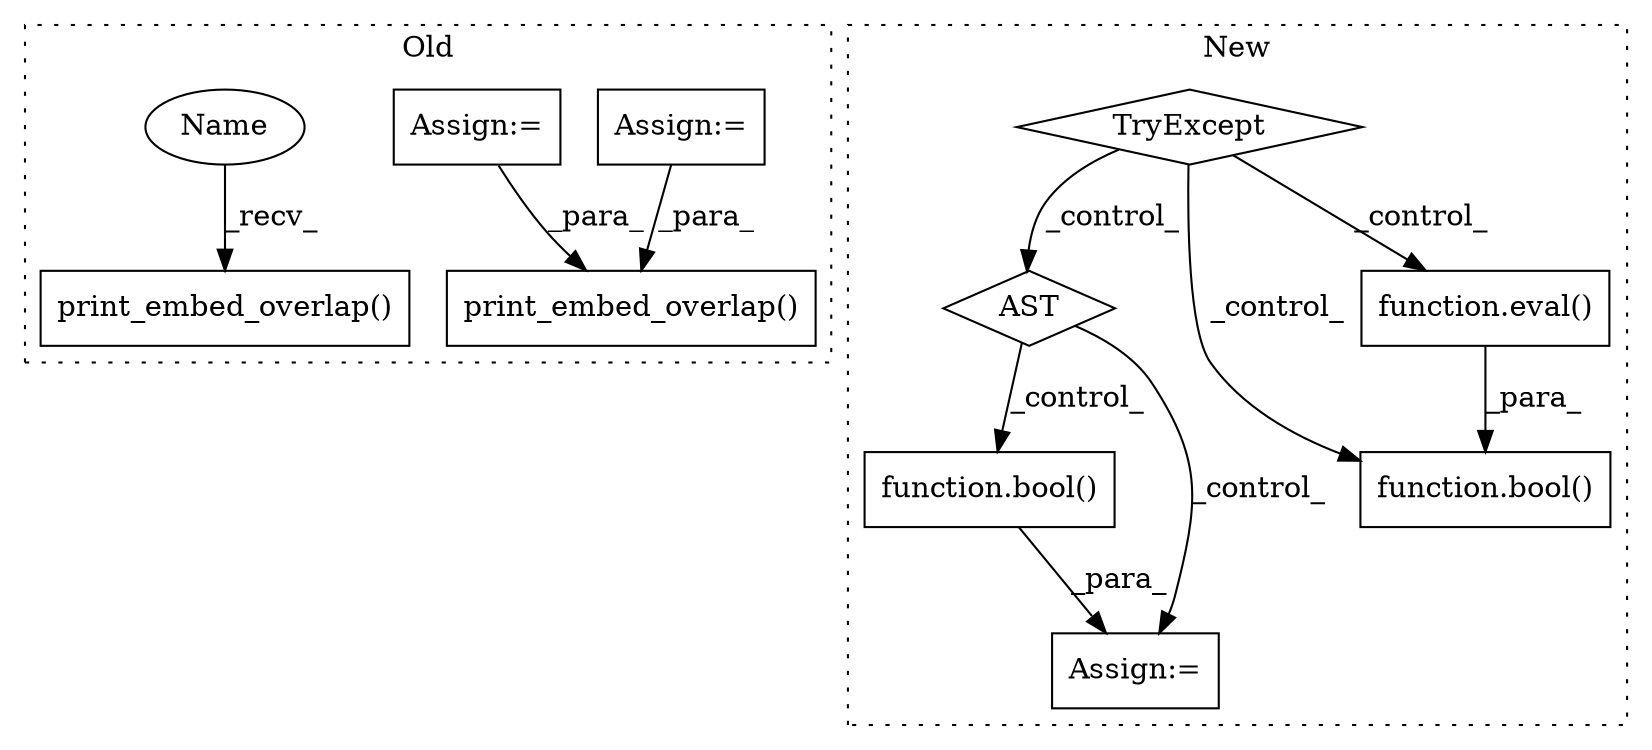 digraph G {
subgraph cluster0 {
1 [label="print_embed_overlap()" a="75" s="3283,3337" l="26,1" shape="box"];
4 [label="print_embed_overlap()" a="75" s="3502,3556" l="26,1" shape="box"];
8 [label="Assign:=" a="68" s="3147" l="3" shape="box"];
9 [label="Assign:=" a="68" s="3221" l="3" shape="box"];
11 [label="Name" a="87" s="3502" l="5" shape="ellipse"];
label = "Old";
style="dotted";
}
subgraph cluster1 {
2 [label="function.bool()" a="75" s="5317,5344" l="5,1" shape="box"];
3 [label="AST" a="2" s="5275,0" l="7,0" shape="diamond"];
5 [label="TryExcept" a="71" s="5203" l="17" shape="diamond"];
6 [label="function.bool()" a="75" s="5232,5265" l="5,1" shape="box"];
7 [label="function.eval()" a="75" s="5237,5264" l="5,1" shape="box"];
10 [label="Assign:=" a="68" s="5314" l="3" shape="box"];
label = "New";
style="dotted";
}
2 -> 10 [label="_para_"];
3 -> 10 [label="_control_"];
3 -> 2 [label="_control_"];
5 -> 6 [label="_control_"];
5 -> 3 [label="_control_"];
5 -> 7 [label="_control_"];
7 -> 6 [label="_para_"];
8 -> 1 [label="_para_"];
9 -> 1 [label="_para_"];
11 -> 4 [label="_recv_"];
}